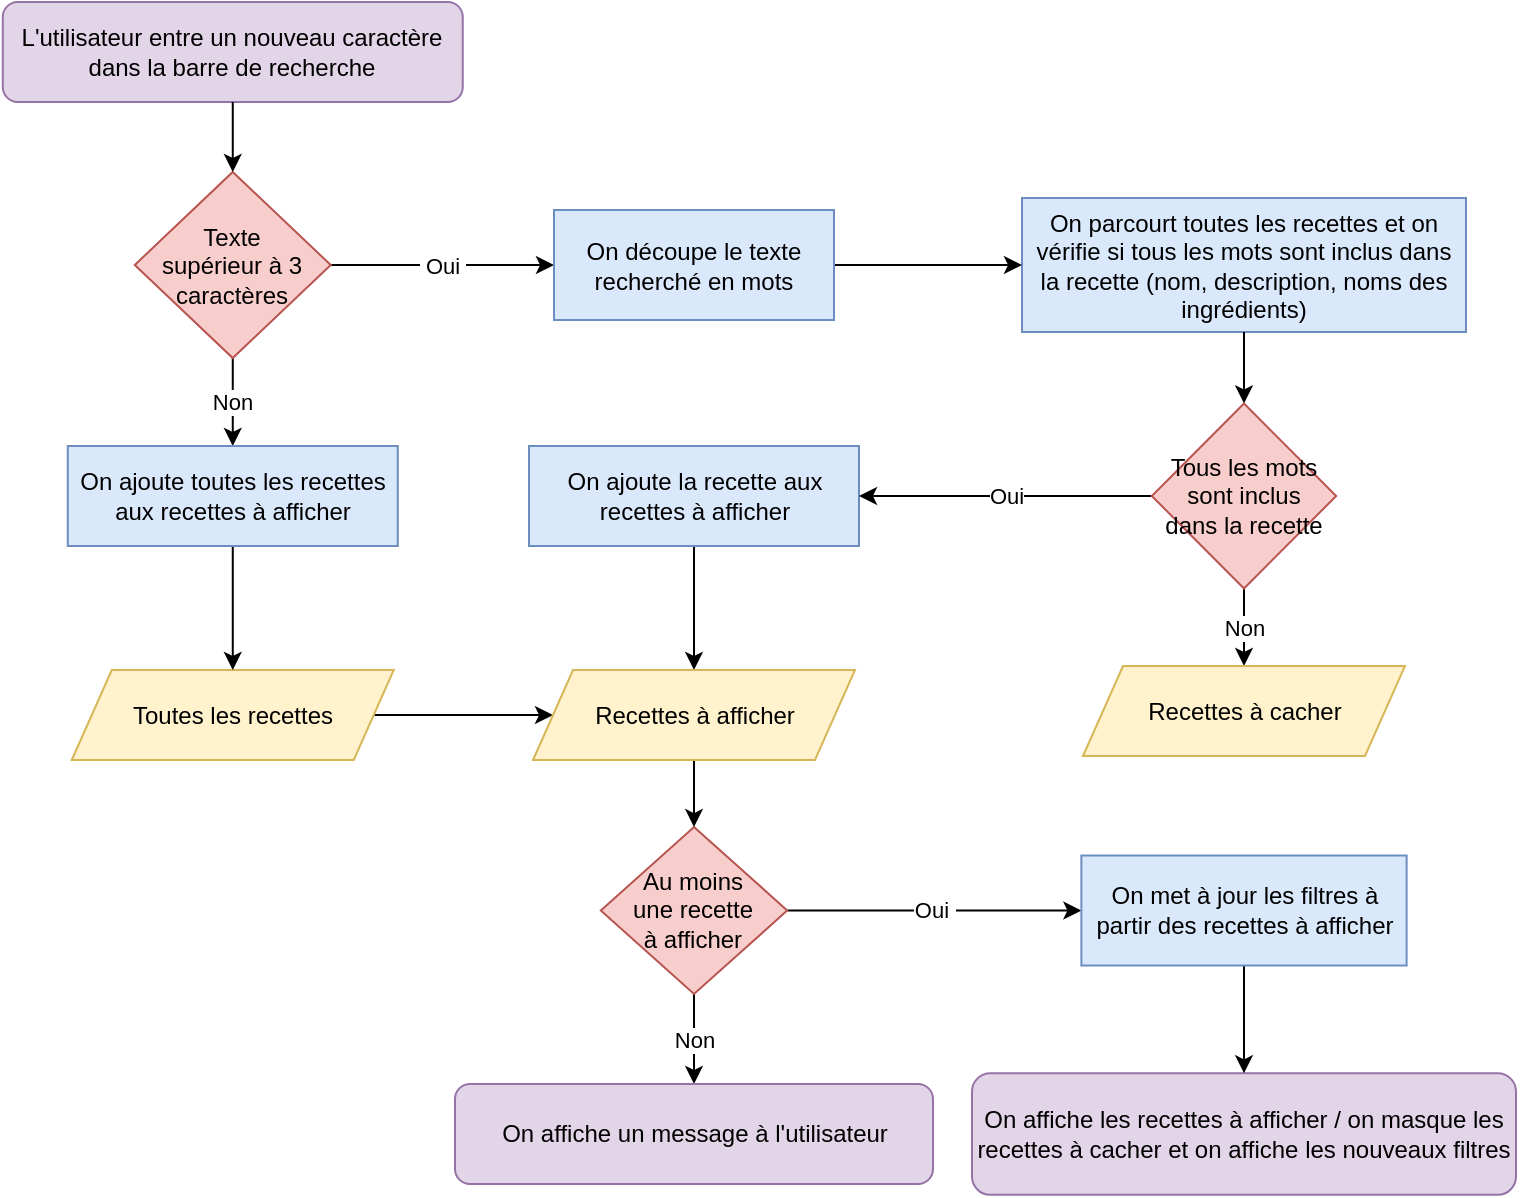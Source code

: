 <mxfile version="15.5.0" type="github">
  <diagram id="p0ud0MAioigI1QmwYaOK" name="Page-1">
    <mxGraphModel dx="1874" dy="772" grid="0" gridSize="10" guides="1" tooltips="1" connect="1" arrows="1" fold="1" page="1" pageScale="1" pageWidth="827" pageHeight="1169" math="0" shadow="0">
      <root>
        <mxCell id="0" />
        <mxCell id="1" parent="0" />
        <mxCell id="00zOwYUux_PG11NLb3bL-1" value="&lt;span&gt;L&#39;utilisateur entre un nouveau caractère dans la barre de recherche&lt;/span&gt;" style="rounded=1;whiteSpace=wrap;html=1;fillColor=#e1d5e7;strokeColor=#9673a6;" parent="1" vertex="1">
          <mxGeometry x="30.38" y="177" width="230" height="50" as="geometry" />
        </mxCell>
        <mxCell id="00zOwYUux_PG11NLb3bL-12" value="&amp;nbsp;Oui&amp;nbsp;" style="endArrow=classic;html=1;exitX=1;exitY=0.5;exitDx=0;exitDy=0;entryX=0;entryY=0.5;entryDx=0;entryDy=0;" parent="1" source="00zOwYUux_PG11NLb3bL-50" target="ikAW_AbjDxiDJEzs6J82-18" edge="1">
          <mxGeometry width="50" height="50" relative="1" as="geometry">
            <mxPoint x="368" y="512.5" as="sourcePoint" />
            <mxPoint x="278" y="331" as="targetPoint" />
          </mxGeometry>
        </mxCell>
        <mxCell id="00zOwYUux_PG11NLb3bL-13" value="Non" style="endArrow=classic;html=1;exitX=0.5;exitY=1;exitDx=0;exitDy=0;entryX=0.5;entryY=0;entryDx=0;entryDy=0;" parent="1" source="00zOwYUux_PG11NLb3bL-50" target="ikAW_AbjDxiDJEzs6J82-33" edge="1">
          <mxGeometry width="50" height="50" relative="1" as="geometry">
            <mxPoint x="428" y="548" as="sourcePoint" />
            <mxPoint x="409" y="531" as="targetPoint" />
            <Array as="points" />
          </mxGeometry>
        </mxCell>
        <mxCell id="00zOwYUux_PG11NLb3bL-22" value="&lt;span&gt;On parcourt toutes les recettes et on vérifie si tous les mots sont inclus dans la recette (nom, description, noms des ingrédients)&lt;/span&gt;" style="rounded=0;whiteSpace=wrap;html=1;fillColor=#dae8fc;strokeColor=#6c8ebf;" parent="1" vertex="1">
          <mxGeometry x="540" y="275" width="222" height="67" as="geometry" />
        </mxCell>
        <mxCell id="00zOwYUux_PG11NLb3bL-25" value="" style="endArrow=classic;html=1;exitX=0.5;exitY=1;exitDx=0;exitDy=0;entryX=0.5;entryY=0;entryDx=0;entryDy=0;" parent="1" source="00zOwYUux_PG11NLb3bL-22" target="ikAW_AbjDxiDJEzs6J82-19" edge="1">
          <mxGeometry width="50" height="50" relative="1" as="geometry">
            <mxPoint x="414" y="554" as="sourcePoint" />
            <mxPoint x="189" y="518" as="targetPoint" />
          </mxGeometry>
        </mxCell>
        <mxCell id="ikAW_AbjDxiDJEzs6J82-29" value="" style="edgeStyle=orthogonalEdgeStyle;rounded=0;orthogonalLoop=1;jettySize=auto;html=1;" edge="1" parent="1" source="00zOwYUux_PG11NLb3bL-36" target="ikAW_AbjDxiDJEzs6J82-26">
          <mxGeometry relative="1" as="geometry" />
        </mxCell>
        <mxCell id="00zOwYUux_PG11NLb3bL-36" value="&lt;span&gt;On ajoute la recette aux recettes à afficher&lt;/span&gt;" style="rounded=0;whiteSpace=wrap;html=1;fillColor=#dae8fc;strokeColor=#6c8ebf;" parent="1" vertex="1">
          <mxGeometry x="293.5" y="399" width="165" height="50" as="geometry" />
        </mxCell>
        <mxCell id="00zOwYUux_PG11NLb3bL-39" value="&lt;span&gt;On affiche les recettes à afficher / on masque les recettes à cacher et on affiche les nouveaux filtres&lt;/span&gt;" style="rounded=1;whiteSpace=wrap;html=1;fillColor=#e1d5e7;strokeColor=#9673a6;" parent="1" vertex="1">
          <mxGeometry x="515" y="712.63" width="272" height="60.75" as="geometry" />
        </mxCell>
        <mxCell id="00zOwYUux_PG11NLb3bL-50" value="&lt;span&gt;Texte&lt;/span&gt;&lt;br&gt;&lt;span&gt;supérieur à 3 caractères&lt;/span&gt;" style="rhombus;whiteSpace=wrap;html=1;fillColor=#f8cecc;strokeColor=#b85450;" parent="1" vertex="1">
          <mxGeometry x="96.38" y="262" width="98" height="93" as="geometry" />
        </mxCell>
        <mxCell id="ikAW_AbjDxiDJEzs6J82-32" value="" style="edgeStyle=orthogonalEdgeStyle;rounded=0;orthogonalLoop=1;jettySize=auto;html=1;" edge="1" parent="1" source="00zOwYUux_PG11NLb3bL-57" target="ikAW_AbjDxiDJEzs6J82-26">
          <mxGeometry relative="1" as="geometry" />
        </mxCell>
        <mxCell id="00zOwYUux_PG11NLb3bL-57" value="&lt;span&gt;Toutes les recettes&lt;/span&gt;" style="shape=parallelogram;perimeter=parallelogramPerimeter;whiteSpace=wrap;html=1;fixedSize=1;fillColor=#fff2cc;strokeColor=#d6b656;" parent="1" vertex="1">
          <mxGeometry x="64.88" y="511" width="161" height="45" as="geometry" />
        </mxCell>
        <mxCell id="ikAW_AbjDxiDJEzs6J82-8" value="" style="endArrow=classic;html=1;entryX=0;entryY=0.5;entryDx=0;entryDy=0;exitX=1;exitY=0.5;exitDx=0;exitDy=0;" edge="1" parent="1" source="ikAW_AbjDxiDJEzs6J82-18" target="00zOwYUux_PG11NLb3bL-22">
          <mxGeometry width="50" height="50" relative="1" as="geometry">
            <mxPoint x="385" y="369" as="sourcePoint" />
            <mxPoint x="199" y="513" as="targetPoint" />
            <Array as="points" />
          </mxGeometry>
        </mxCell>
        <mxCell id="ikAW_AbjDxiDJEzs6J82-15" value="" style="endArrow=classic;html=1;entryX=0.5;entryY=0;entryDx=0;entryDy=0;exitX=0.5;exitY=1;exitDx=0;exitDy=0;" edge="1" parent="1" source="00zOwYUux_PG11NLb3bL-1" target="00zOwYUux_PG11NLb3bL-50">
          <mxGeometry width="50" height="50" relative="1" as="geometry">
            <mxPoint x="489.933" y="197.996" as="sourcePoint" />
            <mxPoint x="489" y="307.01" as="targetPoint" />
            <Array as="points" />
          </mxGeometry>
        </mxCell>
        <mxCell id="ikAW_AbjDxiDJEzs6J82-18" value="&lt;span&gt;On découpe le texte recherché en mots&lt;/span&gt;" style="rounded=0;whiteSpace=wrap;html=1;fillColor=#dae8fc;strokeColor=#6c8ebf;" vertex="1" parent="1">
          <mxGeometry x="306" y="281" width="140" height="55" as="geometry" />
        </mxCell>
        <mxCell id="ikAW_AbjDxiDJEzs6J82-22" value="Oui" style="edgeStyle=orthogonalEdgeStyle;rounded=0;orthogonalLoop=1;jettySize=auto;html=1;exitX=0;exitY=0.5;exitDx=0;exitDy=0;entryX=1;entryY=0.5;entryDx=0;entryDy=0;" edge="1" parent="1" source="ikAW_AbjDxiDJEzs6J82-19" target="00zOwYUux_PG11NLb3bL-36">
          <mxGeometry relative="1" as="geometry">
            <Array as="points">
              <mxPoint x="590" y="424" />
            </Array>
          </mxGeometry>
        </mxCell>
        <mxCell id="ikAW_AbjDxiDJEzs6J82-28" value="Non" style="edgeStyle=orthogonalEdgeStyle;rounded=0;orthogonalLoop=1;jettySize=auto;html=1;" edge="1" parent="1" source="ikAW_AbjDxiDJEzs6J82-19" target="ikAW_AbjDxiDJEzs6J82-27">
          <mxGeometry relative="1" as="geometry" />
        </mxCell>
        <mxCell id="ikAW_AbjDxiDJEzs6J82-19" value="Tous les mots &lt;br&gt;sont inclus &lt;br&gt;dans la recette" style="rhombus;whiteSpace=wrap;html=1;fillColor=#f8cecc;strokeColor=#b85450;" vertex="1" parent="1">
          <mxGeometry x="604.91" y="377.75" width="92.18" height="92.5" as="geometry" />
        </mxCell>
        <mxCell id="ikAW_AbjDxiDJEzs6J82-24" value="Non" style="edgeStyle=orthogonalEdgeStyle;rounded=0;orthogonalLoop=1;jettySize=auto;html=1;" edge="1" parent="1" source="ikAW_AbjDxiDJEzs6J82-23" target="ikAW_AbjDxiDJEzs6J82-25">
          <mxGeometry relative="1" as="geometry">
            <mxPoint x="484" y="882" as="targetPoint" />
          </mxGeometry>
        </mxCell>
        <mxCell id="ikAW_AbjDxiDJEzs6J82-31" value="Oui&amp;nbsp;" style="edgeStyle=orthogonalEdgeStyle;rounded=0;orthogonalLoop=1;jettySize=auto;html=1;entryX=0;entryY=0.5;entryDx=0;entryDy=0;" edge="1" parent="1" source="ikAW_AbjDxiDJEzs6J82-23" target="ikAW_AbjDxiDJEzs6J82-35">
          <mxGeometry relative="1" as="geometry" />
        </mxCell>
        <mxCell id="ikAW_AbjDxiDJEzs6J82-23" value="Au moins &lt;br&gt;une recette &lt;br&gt;à afficher" style="rhombus;whiteSpace=wrap;html=1;fillColor=#f8cecc;strokeColor=#b85450;" vertex="1" parent="1">
          <mxGeometry x="329.41" y="589.5" width="93.19" height="83.5" as="geometry" />
        </mxCell>
        <mxCell id="ikAW_AbjDxiDJEzs6J82-25" value="&lt;span&gt;On affiche un message à l&#39;utilisateur&lt;/span&gt;" style="rounded=1;whiteSpace=wrap;html=1;fillColor=#e1d5e7;strokeColor=#9673a6;" vertex="1" parent="1">
          <mxGeometry x="256.5" y="718" width="239" height="50" as="geometry" />
        </mxCell>
        <mxCell id="ikAW_AbjDxiDJEzs6J82-30" value="" style="edgeStyle=orthogonalEdgeStyle;rounded=0;orthogonalLoop=1;jettySize=auto;html=1;" edge="1" parent="1" source="ikAW_AbjDxiDJEzs6J82-26" target="ikAW_AbjDxiDJEzs6J82-23">
          <mxGeometry relative="1" as="geometry" />
        </mxCell>
        <mxCell id="ikAW_AbjDxiDJEzs6J82-26" value="&lt;span&gt;Recettes à afficher&lt;/span&gt;" style="shape=parallelogram;perimeter=parallelogramPerimeter;whiteSpace=wrap;html=1;fixedSize=1;fillColor=#fff2cc;strokeColor=#d6b656;" vertex="1" parent="1">
          <mxGeometry x="295.5" y="511" width="161" height="45" as="geometry" />
        </mxCell>
        <mxCell id="ikAW_AbjDxiDJEzs6J82-27" value="&lt;span&gt;Recettes à cacher&lt;/span&gt;" style="shape=parallelogram;perimeter=parallelogramPerimeter;whiteSpace=wrap;html=1;fixedSize=1;fillColor=#fff2cc;strokeColor=#d6b656;" vertex="1" parent="1">
          <mxGeometry x="570.5" y="509" width="161" height="45" as="geometry" />
        </mxCell>
        <mxCell id="ikAW_AbjDxiDJEzs6J82-34" value="" style="edgeStyle=orthogonalEdgeStyle;rounded=0;orthogonalLoop=1;jettySize=auto;html=1;" edge="1" parent="1" source="ikAW_AbjDxiDJEzs6J82-33" target="00zOwYUux_PG11NLb3bL-57">
          <mxGeometry relative="1" as="geometry" />
        </mxCell>
        <mxCell id="ikAW_AbjDxiDJEzs6J82-33" value="&lt;span&gt;On ajoute toutes les recettes aux recettes à afficher&lt;/span&gt;" style="rounded=0;whiteSpace=wrap;html=1;fillColor=#dae8fc;strokeColor=#6c8ebf;" vertex="1" parent="1">
          <mxGeometry x="62.88" y="399" width="165" height="50" as="geometry" />
        </mxCell>
        <mxCell id="ikAW_AbjDxiDJEzs6J82-37" value="" style="edgeStyle=orthogonalEdgeStyle;rounded=0;orthogonalLoop=1;jettySize=auto;html=1;" edge="1" parent="1" source="ikAW_AbjDxiDJEzs6J82-35" target="00zOwYUux_PG11NLb3bL-39">
          <mxGeometry relative="1" as="geometry" />
        </mxCell>
        <mxCell id="ikAW_AbjDxiDJEzs6J82-35" value="&lt;span&gt;On met à jour les filtres à partir des recettes à afficher&lt;/span&gt;" style="rounded=0;whiteSpace=wrap;html=1;fillColor=#dae8fc;strokeColor=#6c8ebf;" vertex="1" parent="1">
          <mxGeometry x="569.69" y="603.75" width="162.62" height="55" as="geometry" />
        </mxCell>
      </root>
    </mxGraphModel>
  </diagram>
</mxfile>
